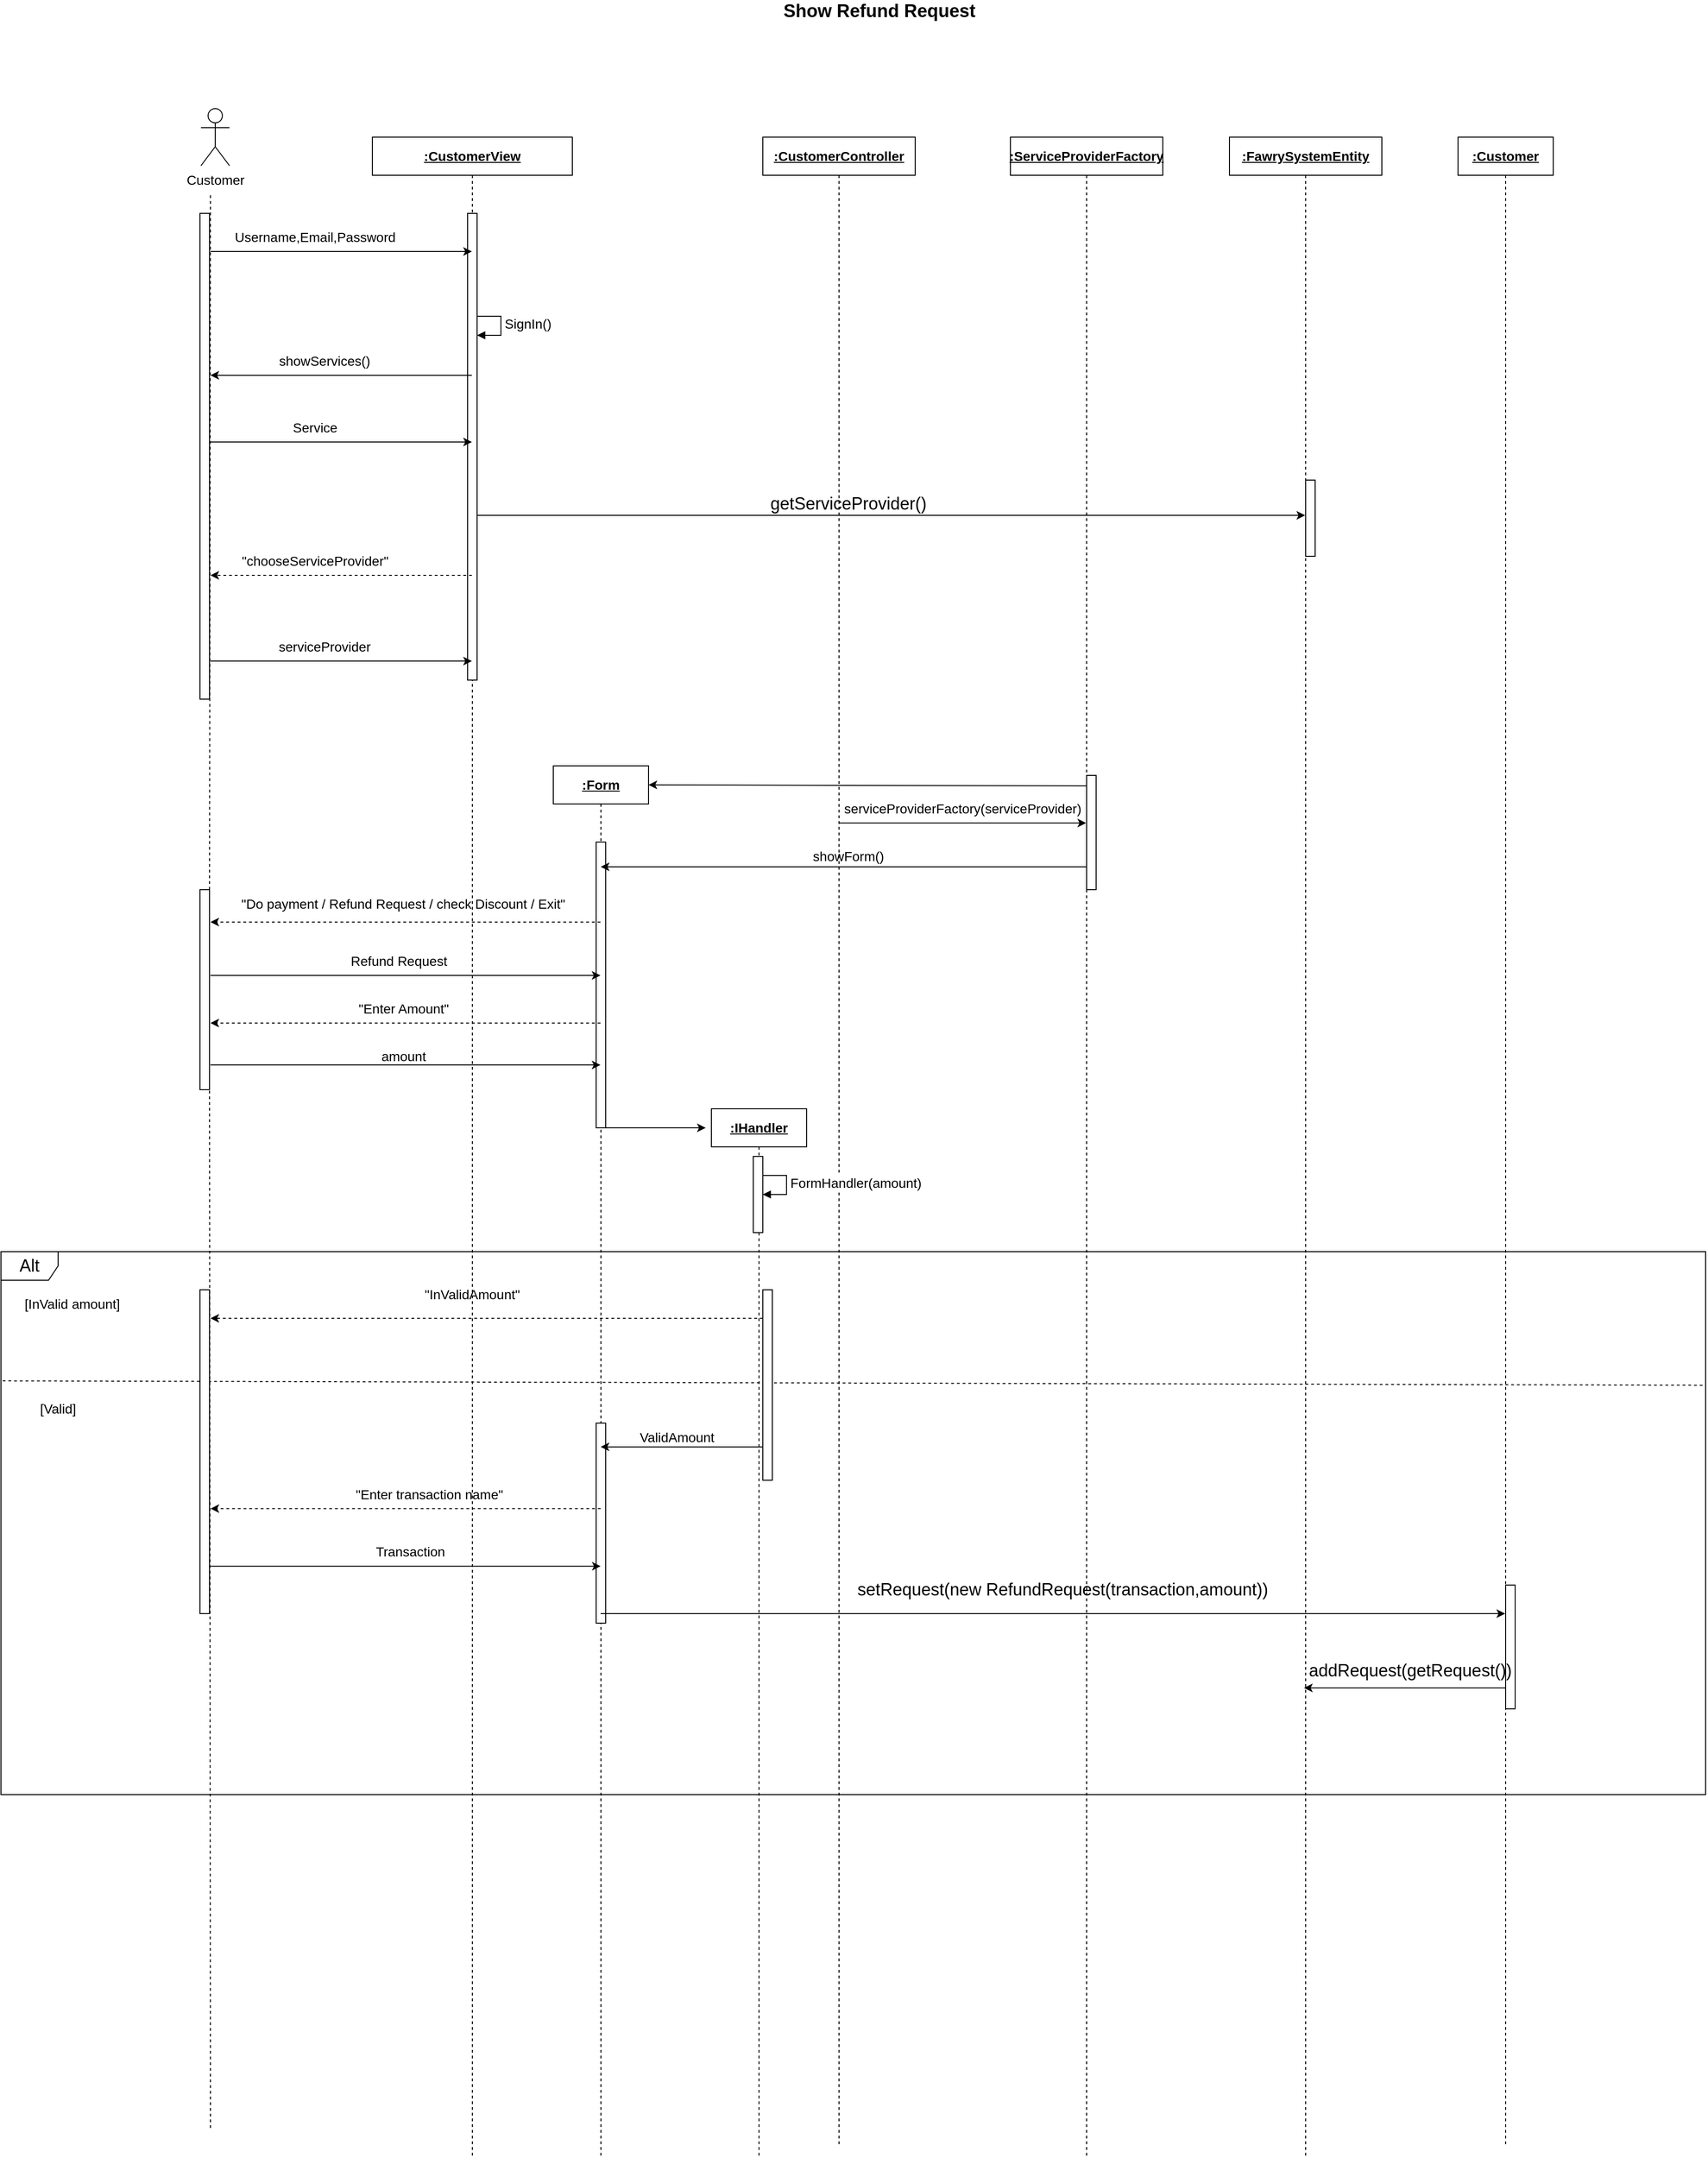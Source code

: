 <mxfile version="18.1.3" type="device"><diagram id="UC9l4xYaMhEunZWVFdHV" name="Refund Request"><mxGraphModel dx="1888" dy="672" grid="1" gridSize="10" guides="1" tooltips="1" connect="1" arrows="1" fold="1" page="1" pageScale="1" pageWidth="850" pageHeight="1100" math="0" shadow="0"><root><mxCell id="0"/><mxCell id="1" parent="0"/><mxCell id="xVKkmV0W3ULrZP0KY4hp-128" value="Alt" style="shape=umlFrame;whiteSpace=wrap;html=1;fontSize=18;" parent="1" vertex="1"><mxGeometry x="-110" y="1340" width="1790" height="570" as="geometry"/></mxCell><mxCell id="xVKkmV0W3ULrZP0KY4hp-71" value="Customer" style="shape=umlActor;verticalLabelPosition=bottom;verticalAlign=top;html=1;outlineConnect=0;fontSize=14;" parent="1" vertex="1"><mxGeometry x="100" y="140" width="30" height="60" as="geometry"/></mxCell><mxCell id="xVKkmV0W3ULrZP0KY4hp-72" value="" style="endArrow=none;dashed=1;html=1;rounded=0;fontSize=14;startArrow=none;" parent="1" source="xVKkmV0W3ULrZP0KY4hp-132" edge="1"><mxGeometry width="50" height="50" relative="1" as="geometry"><mxPoint x="110" y="2260" as="sourcePoint"/><mxPoint x="110" y="230" as="targetPoint"/></mxGeometry></mxCell><mxCell id="xVKkmV0W3ULrZP0KY4hp-73" value="&lt;u&gt;&lt;b&gt;:CustomerView&lt;/b&gt;&lt;/u&gt;" style="shape=umlLifeline;perimeter=lifelinePerimeter;whiteSpace=wrap;html=1;container=1;collapsible=0;recursiveResize=0;outlineConnect=0;fontSize=14;" parent="1" vertex="1"><mxGeometry x="280" y="170" width="210" height="2120" as="geometry"/></mxCell><mxCell id="xVKkmV0W3ULrZP0KY4hp-74" value="SignIn()" style="edgeStyle=orthogonalEdgeStyle;html=1;align=left;spacingLeft=2;endArrow=block;rounded=0;entryX=1;entryY=0;fontSize=14;" parent="xVKkmV0W3ULrZP0KY4hp-73" edge="1"><mxGeometry relative="1" as="geometry"><mxPoint x="105" y="188" as="sourcePoint"/><Array as="points"><mxPoint x="135" y="188"/></Array><mxPoint x="110" y="208" as="targetPoint"/></mxGeometry></mxCell><mxCell id="xVKkmV0W3ULrZP0KY4hp-75" value="&quot;Do payment / Refund Request / check Discount / Exit&quot;" style="text;html=1;strokeColor=none;fillColor=none;align=center;verticalAlign=middle;whiteSpace=wrap;rounded=0;fontSize=14;" parent="xVKkmV0W3ULrZP0KY4hp-73" vertex="1"><mxGeometry x="-150" y="790" width="365" height="30" as="geometry"/></mxCell><mxCell id="xVKkmV0W3ULrZP0KY4hp-76" value="Refund Request" style="text;html=1;strokeColor=none;fillColor=none;align=center;verticalAlign=middle;whiteSpace=wrap;rounded=0;fontSize=14;" parent="xVKkmV0W3ULrZP0KY4hp-73" vertex="1"><mxGeometry x="-42.5" y="850" width="140" height="30" as="geometry"/></mxCell><mxCell id="xVKkmV0W3ULrZP0KY4hp-77" value="&quot;Enter Amount&quot;" style="text;html=1;strokeColor=none;fillColor=none;align=center;verticalAlign=middle;whiteSpace=wrap;rounded=0;fontSize=14;" parent="xVKkmV0W3ULrZP0KY4hp-73" vertex="1"><mxGeometry x="-32.5" y="900" width="130" height="30" as="geometry"/></mxCell><mxCell id="xVKkmV0W3ULrZP0KY4hp-78" value="amount" style="text;html=1;strokeColor=none;fillColor=none;align=center;verticalAlign=middle;whiteSpace=wrap;rounded=0;fontSize=14;" parent="xVKkmV0W3ULrZP0KY4hp-73" vertex="1"><mxGeometry x="2.5" y="950" width="60" height="30" as="geometry"/></mxCell><mxCell id="xVKkmV0W3ULrZP0KY4hp-79" value="&quot;InValidAmount&quot;" style="text;html=1;strokeColor=none;fillColor=none;align=center;verticalAlign=middle;whiteSpace=wrap;rounded=0;fontSize=14;" parent="xVKkmV0W3ULrZP0KY4hp-73" vertex="1"><mxGeometry x="75" y="1200" width="60" height="30" as="geometry"/></mxCell><mxCell id="xVKkmV0W3ULrZP0KY4hp-134" value="" style="html=1;points=[];perimeter=orthogonalPerimeter;fontSize=18;" parent="xVKkmV0W3ULrZP0KY4hp-73" vertex="1"><mxGeometry x="100" y="80" width="10" height="490" as="geometry"/></mxCell><mxCell id="xVKkmV0W3ULrZP0KY4hp-80" value="" style="endArrow=classic;html=1;rounded=0;fontSize=14;" parent="1" target="xVKkmV0W3ULrZP0KY4hp-73" edge="1"><mxGeometry width="50" height="50" relative="1" as="geometry"><mxPoint x="110" y="290" as="sourcePoint"/><mxPoint x="490" y="430" as="targetPoint"/></mxGeometry></mxCell><mxCell id="xVKkmV0W3ULrZP0KY4hp-81" value="Username,Email,Password" style="text;html=1;strokeColor=none;fillColor=none;align=center;verticalAlign=middle;whiteSpace=wrap;rounded=0;fontSize=14;" parent="1" vertex="1"><mxGeometry x="190" y="260" width="60" height="30" as="geometry"/></mxCell><mxCell id="xVKkmV0W3ULrZP0KY4hp-82" value="" style="endArrow=classic;html=1;rounded=0;fontSize=14;" parent="1" source="xVKkmV0W3ULrZP0KY4hp-73" edge="1"><mxGeometry width="50" height="50" relative="1" as="geometry"><mxPoint x="440" y="480" as="sourcePoint"/><mxPoint x="110" y="420" as="targetPoint"/></mxGeometry></mxCell><mxCell id="xVKkmV0W3ULrZP0KY4hp-83" value="showServices()" style="text;html=1;strokeColor=none;fillColor=none;align=center;verticalAlign=middle;whiteSpace=wrap;rounded=0;fontSize=14;" parent="1" vertex="1"><mxGeometry x="200" y="390" width="60" height="30" as="geometry"/></mxCell><mxCell id="xVKkmV0W3ULrZP0KY4hp-84" value="" style="endArrow=classic;html=1;rounded=0;fontSize=14;" parent="1" target="xVKkmV0W3ULrZP0KY4hp-73" edge="1"><mxGeometry width="50" height="50" relative="1" as="geometry"><mxPoint x="110" y="490" as="sourcePoint"/><mxPoint x="490" y="430" as="targetPoint"/></mxGeometry></mxCell><mxCell id="xVKkmV0W3ULrZP0KY4hp-85" value="Service" style="text;html=1;strokeColor=none;fillColor=none;align=center;verticalAlign=middle;whiteSpace=wrap;rounded=0;fontSize=14;" parent="1" vertex="1"><mxGeometry x="190" y="460" width="60" height="30" as="geometry"/></mxCell><mxCell id="xVKkmV0W3ULrZP0KY4hp-86" value="&lt;u&gt;&lt;b&gt;:FawrySystemEntity&lt;/b&gt;&lt;/u&gt;" style="shape=umlLifeline;perimeter=lifelinePerimeter;whiteSpace=wrap;html=1;container=1;collapsible=0;recursiveResize=0;outlineConnect=0;fontSize=14;" parent="1" vertex="1"><mxGeometry x="1180" y="170" width="160" height="2120" as="geometry"/></mxCell><mxCell id="xVKkmV0W3ULrZP0KY4hp-146" value="" style="html=1;points=[];perimeter=orthogonalPerimeter;fontSize=18;" parent="xVKkmV0W3ULrZP0KY4hp-86" vertex="1"><mxGeometry x="80" y="360" width="10" height="80" as="geometry"/></mxCell><mxCell id="xVKkmV0W3ULrZP0KY4hp-87" value="" style="endArrow=classic;html=1;rounded=0;fontSize=12;" parent="1" target="xVKkmV0W3ULrZP0KY4hp-86" edge="1"><mxGeometry width="50" height="50" relative="1" as="geometry"><mxPoint x="390" y="567" as="sourcePoint"/><mxPoint x="509.5" y="567" as="targetPoint"/></mxGeometry></mxCell><mxCell id="xVKkmV0W3ULrZP0KY4hp-88" value="" style="endArrow=classic;html=1;rounded=0;fontSize=14;dashed=1;" parent="1" source="xVKkmV0W3ULrZP0KY4hp-73" edge="1"><mxGeometry width="50" height="50" relative="1" as="geometry"><mxPoint x="340" y="630" as="sourcePoint"/><mxPoint x="110" y="630" as="targetPoint"/></mxGeometry></mxCell><mxCell id="xVKkmV0W3ULrZP0KY4hp-89" value="&quot;chooseServiceProvider&quot;" style="text;html=1;strokeColor=none;fillColor=none;align=center;verticalAlign=middle;whiteSpace=wrap;rounded=0;fontSize=14;" parent="1" vertex="1"><mxGeometry x="190" y="600" width="60" height="30" as="geometry"/></mxCell><mxCell id="xVKkmV0W3ULrZP0KY4hp-90" value="" style="endArrow=classic;html=1;rounded=0;fontSize=14;" parent="1" target="xVKkmV0W3ULrZP0KY4hp-73" edge="1"><mxGeometry width="50" height="50" relative="1" as="geometry"><mxPoint x="110" y="720" as="sourcePoint"/><mxPoint x="490" y="430" as="targetPoint"/></mxGeometry></mxCell><mxCell id="xVKkmV0W3ULrZP0KY4hp-91" value="serviceProvider" style="text;html=1;strokeColor=none;fillColor=none;align=center;verticalAlign=middle;whiteSpace=wrap;rounded=0;fontSize=14;" parent="1" vertex="1"><mxGeometry x="200" y="690" width="60" height="30" as="geometry"/></mxCell><mxCell id="xVKkmV0W3ULrZP0KY4hp-92" value="" style="endArrow=classic;html=1;rounded=0;fontSize=14;" parent="1" edge="1"><mxGeometry width="50" height="50" relative="1" as="geometry"><mxPoint x="769.894" y="890.0" as="sourcePoint"/><mxPoint x="1029.5" y="890.0" as="targetPoint"/></mxGeometry></mxCell><mxCell id="xVKkmV0W3ULrZP0KY4hp-93" value="&lt;u&gt;&lt;b&gt;:CustomerController&lt;/b&gt;&lt;/u&gt;" style="shape=umlLifeline;perimeter=lifelinePerimeter;whiteSpace=wrap;html=1;container=1;collapsible=0;recursiveResize=0;outlineConnect=0;fontSize=14;" parent="1" vertex="1"><mxGeometry x="690" y="170" width="160" height="2110" as="geometry"/></mxCell><mxCell id="xVKkmV0W3ULrZP0KY4hp-94" value="showForm()" style="text;html=1;strokeColor=none;fillColor=none;align=center;verticalAlign=middle;whiteSpace=wrap;rounded=0;fontSize=14;" parent="xVKkmV0W3ULrZP0KY4hp-93" vertex="1"><mxGeometry x="25" y="740" width="130" height="30" as="geometry"/></mxCell><mxCell id="xVKkmV0W3ULrZP0KY4hp-95" value="&lt;u&gt;&lt;b&gt;:ServiceProviderFactory&lt;/b&gt;&lt;/u&gt;" style="shape=umlLifeline;perimeter=lifelinePerimeter;whiteSpace=wrap;html=1;container=1;collapsible=0;recursiveResize=0;outlineConnect=0;fontSize=14;" parent="1" vertex="1"><mxGeometry x="950" y="170" width="160" height="2120" as="geometry"/></mxCell><mxCell id="xVKkmV0W3ULrZP0KY4hp-135" value="" style="html=1;points=[];perimeter=orthogonalPerimeter;fontSize=18;" parent="xVKkmV0W3ULrZP0KY4hp-95" vertex="1"><mxGeometry x="80" y="670" width="10" height="120" as="geometry"/></mxCell><mxCell id="xVKkmV0W3ULrZP0KY4hp-96" value="getServiceProvider()" style="text;html=1;strokeColor=none;fillColor=none;align=center;verticalAlign=middle;whiteSpace=wrap;rounded=0;fontSize=18;" parent="1" vertex="1"><mxGeometry x="750" y="540" width="60" height="30" as="geometry"/></mxCell><mxCell id="xVKkmV0W3ULrZP0KY4hp-97" value="serviceProviderFactory(serviceProvider)" style="text;html=1;strokeColor=none;fillColor=none;align=center;verticalAlign=middle;whiteSpace=wrap;rounded=0;fontSize=14;" parent="1" vertex="1"><mxGeometry x="870" y="860" width="60" height="30" as="geometry"/></mxCell><mxCell id="xVKkmV0W3ULrZP0KY4hp-98" value="" style="endArrow=classic;html=1;rounded=0;fontSize=14;" parent="1" edge="1"><mxGeometry width="50" height="50" relative="1" as="geometry"><mxPoint x="1029.5" y="851.0" as="sourcePoint"/><mxPoint x="570" y="850.0" as="targetPoint"/></mxGeometry></mxCell><mxCell id="xVKkmV0W3ULrZP0KY4hp-99" value="&lt;b&gt;&lt;u&gt;:Form&lt;/u&gt;&lt;/b&gt;" style="shape=umlLifeline;perimeter=lifelinePerimeter;whiteSpace=wrap;html=1;container=1;collapsible=0;recursiveResize=0;outlineConnect=0;fontSize=14;" parent="1" vertex="1"><mxGeometry x="470" y="830" width="100" height="1460" as="geometry"/></mxCell><mxCell id="xVKkmV0W3ULrZP0KY4hp-136" value="" style="html=1;points=[];perimeter=orthogonalPerimeter;fontSize=18;" parent="xVKkmV0W3ULrZP0KY4hp-99" vertex="1"><mxGeometry x="45" y="80" width="10" height="300" as="geometry"/></mxCell><mxCell id="xVKkmV0W3ULrZP0KY4hp-138" value="" style="html=1;points=[];perimeter=orthogonalPerimeter;fontSize=18;" parent="xVKkmV0W3ULrZP0KY4hp-99" vertex="1"><mxGeometry x="45" y="690" width="10" height="210" as="geometry"/></mxCell><mxCell id="xVKkmV0W3ULrZP0KY4hp-100" value="" style="endArrow=classic;html=1;rounded=0;fontSize=14;" parent="1" edge="1"><mxGeometry width="50" height="50" relative="1" as="geometry"><mxPoint x="1029.5" y="936.0" as="sourcePoint"/><mxPoint x="519.855" y="936.0" as="targetPoint"/></mxGeometry></mxCell><mxCell id="xVKkmV0W3ULrZP0KY4hp-101" value="" style="endArrow=classic;html=1;rounded=0;fontSize=14;dashed=1;" parent="1" edge="1"><mxGeometry width="50" height="50" relative="1" as="geometry"><mxPoint x="519.5" y="994" as="sourcePoint"/><mxPoint x="110" y="994" as="targetPoint"/></mxGeometry></mxCell><mxCell id="xVKkmV0W3ULrZP0KY4hp-102" value="" style="endArrow=classic;html=1;rounded=0;fontSize=14;" parent="1" target="xVKkmV0W3ULrZP0KY4hp-99" edge="1"><mxGeometry width="50" height="50" relative="1" as="geometry"><mxPoint x="110" y="1050.0" as="sourcePoint"/><mxPoint x="400" y="1000" as="targetPoint"/></mxGeometry></mxCell><mxCell id="xVKkmV0W3ULrZP0KY4hp-103" value="" style="endArrow=classic;html=1;rounded=0;fontSize=14;dashed=1;" parent="1" source="xVKkmV0W3ULrZP0KY4hp-99" edge="1"><mxGeometry width="50" height="50" relative="1" as="geometry"><mxPoint x="350" y="1040" as="sourcePoint"/><mxPoint x="110" y="1100" as="targetPoint"/></mxGeometry></mxCell><mxCell id="xVKkmV0W3ULrZP0KY4hp-104" value="" style="endArrow=classic;html=1;rounded=0;fontSize=14;" parent="1" edge="1"><mxGeometry width="50" height="50" relative="1" as="geometry"><mxPoint x="110" y="1144" as="sourcePoint"/><mxPoint x="519.5" y="1144" as="targetPoint"/></mxGeometry></mxCell><mxCell id="xVKkmV0W3ULrZP0KY4hp-105" value="" style="endArrow=classic;html=1;rounded=0;fontSize=14;" parent="1" source="xVKkmV0W3ULrZP0KY4hp-99" edge="1"><mxGeometry width="50" height="50" relative="1" as="geometry"><mxPoint x="350" y="1030" as="sourcePoint"/><mxPoint x="630" y="1210" as="targetPoint"/></mxGeometry></mxCell><mxCell id="xVKkmV0W3ULrZP0KY4hp-106" value="&lt;b&gt;&lt;u&gt;:IHandler&lt;/u&gt;&lt;/b&gt;" style="shape=umlLifeline;perimeter=lifelinePerimeter;whiteSpace=wrap;html=1;container=1;collapsible=0;recursiveResize=0;outlineConnect=0;fontSize=14;" parent="1" vertex="1"><mxGeometry x="636" y="1190" width="100" height="1100" as="geometry"/></mxCell><mxCell id="xVKkmV0W3ULrZP0KY4hp-107" value="FormHandler(amount)" style="edgeStyle=orthogonalEdgeStyle;html=1;align=left;spacingLeft=2;endArrow=block;rounded=0;entryX=1;entryY=0;fontSize=14;" parent="xVKkmV0W3ULrZP0KY4hp-106" edge="1"><mxGeometry relative="1" as="geometry"><mxPoint x="48.92" y="70" as="sourcePoint"/><Array as="points"><mxPoint x="78.92" y="70"/></Array><mxPoint x="53.92" y="90" as="targetPoint"/></mxGeometry></mxCell><mxCell id="xVKkmV0W3ULrZP0KY4hp-143" value="" style="html=1;points=[];perimeter=orthogonalPerimeter;fontSize=18;" parent="xVKkmV0W3ULrZP0KY4hp-106" vertex="1"><mxGeometry x="44" y="50" width="10" height="80" as="geometry"/></mxCell><mxCell id="xVKkmV0W3ULrZP0KY4hp-109" value="[InValid amount]" style="text;html=1;strokeColor=none;fillColor=none;align=center;verticalAlign=middle;whiteSpace=wrap;rounded=0;fontSize=14;" parent="1" vertex="1"><mxGeometry x="-90" y="1380" width="110" height="30" as="geometry"/></mxCell><mxCell id="xVKkmV0W3ULrZP0KY4hp-110" value="" style="endArrow=classic;html=1;rounded=0;fontSize=14;dashed=1;startArrow=none;" parent="1" source="xVKkmV0W3ULrZP0KY4hp-144" edge="1"><mxGeometry width="50" height="50" relative="1" as="geometry"><mxPoint x="690" y="1410" as="sourcePoint"/><mxPoint x="110" y="1410" as="targetPoint"/></mxGeometry></mxCell><mxCell id="xVKkmV0W3ULrZP0KY4hp-111" value="" style="endArrow=none;dashed=1;html=1;rounded=0;fontSize=14;exitX=0.001;exitY=0.238;exitDx=0;exitDy=0;exitPerimeter=0;entryX=1;entryY=0.246;entryDx=0;entryDy=0;entryPerimeter=0;" parent="1" source="xVKkmV0W3ULrZP0KY4hp-128" target="xVKkmV0W3ULrZP0KY4hp-128" edge="1"><mxGeometry width="50" height="50" relative="1" as="geometry"><mxPoint x="-10" y="1480" as="sourcePoint"/><mxPoint x="750" y="1480" as="targetPoint"/></mxGeometry></mxCell><mxCell id="xVKkmV0W3ULrZP0KY4hp-112" value="[Valid]" style="text;html=1;strokeColor=none;fillColor=none;align=center;verticalAlign=middle;whiteSpace=wrap;rounded=0;fontSize=14;" parent="1" vertex="1"><mxGeometry x="-80" y="1490" width="60" height="30" as="geometry"/></mxCell><mxCell id="xVKkmV0W3ULrZP0KY4hp-113" value="" style="endArrow=classic;html=1;rounded=0;fontSize=14;entryX=0.697;entryY=0.367;entryDx=0;entryDy=0;entryPerimeter=0;" parent="1" edge="1"><mxGeometry width="50" height="50" relative="1" as="geometry"><mxPoint x="690" y="1545" as="sourcePoint"/><mxPoint x="519.72" y="1544.937" as="targetPoint"/></mxGeometry></mxCell><mxCell id="xVKkmV0W3ULrZP0KY4hp-114" value="ValidAmount" style="text;html=1;strokeColor=none;fillColor=none;align=center;verticalAlign=middle;whiteSpace=wrap;rounded=0;fontSize=14;" parent="1" vertex="1"><mxGeometry x="570" y="1520" width="60" height="30" as="geometry"/></mxCell><mxCell id="xVKkmV0W3ULrZP0KY4hp-115" value="" style="endArrow=classic;html=1;rounded=0;fontSize=14;entryX=0.158;entryY=0.409;entryDx=0;entryDy=0;entryPerimeter=0;exitX=0.697;exitY=0.409;exitDx=0;exitDy=0;exitPerimeter=0;dashed=1;" parent="1" edge="1"><mxGeometry width="50" height="50" relative="1" as="geometry"><mxPoint x="519.72" y="1609.799" as="sourcePoint"/><mxPoint x="110.08" y="1609.799" as="targetPoint"/></mxGeometry></mxCell><mxCell id="xVKkmV0W3ULrZP0KY4hp-116" value="&quot;Enter transaction name&quot;" style="text;html=1;strokeColor=none;fillColor=none;align=center;verticalAlign=middle;whiteSpace=wrap;rounded=0;fontSize=14;" parent="1" vertex="1"><mxGeometry x="250" y="1580" width="180" height="30" as="geometry"/></mxCell><mxCell id="xVKkmV0W3ULrZP0KY4hp-117" value="" style="endArrow=classic;html=1;rounded=0;fontSize=14;exitX=0.158;exitY=0.494;exitDx=0;exitDy=0;exitPerimeter=0;entryX=0.697;entryY=0.494;entryDx=0;entryDy=0;entryPerimeter=0;" parent="1" edge="1"><mxGeometry width="50" height="50" relative="1" as="geometry"><mxPoint x="110.08" y="1670.234" as="sourcePoint"/><mxPoint x="519.72" y="1670.234" as="targetPoint"/></mxGeometry></mxCell><mxCell id="xVKkmV0W3ULrZP0KY4hp-118" value="Transaction" style="text;html=1;strokeColor=none;fillColor=none;align=center;verticalAlign=middle;whiteSpace=wrap;rounded=0;fontSize=14;" parent="1" vertex="1"><mxGeometry x="290" y="1640" width="60" height="30" as="geometry"/></mxCell><mxCell id="xVKkmV0W3ULrZP0KY4hp-123" value="&lt;font style=&quot;font-size: 14px;&quot;&gt;&lt;b&gt;&lt;u&gt;:Customer&lt;/u&gt;&lt;/b&gt;&lt;/font&gt;" style="shape=umlLifeline;perimeter=lifelinePerimeter;whiteSpace=wrap;html=1;container=1;collapsible=0;recursiveResize=0;outlineConnect=0;" parent="1" vertex="1"><mxGeometry x="1420" y="170" width="100" height="2110" as="geometry"/></mxCell><mxCell id="xVKkmV0W3ULrZP0KY4hp-141" value="" style="html=1;points=[];perimeter=orthogonalPerimeter;fontSize=18;" parent="xVKkmV0W3ULrZP0KY4hp-123" vertex="1"><mxGeometry x="50" y="1520" width="10" height="130" as="geometry"/></mxCell><mxCell id="xVKkmV0W3ULrZP0KY4hp-124" value="" style="endArrow=classic;html=1;rounded=0;fontSize=14;exitX=0.697;exitY=0.564;exitDx=0;exitDy=0;exitPerimeter=0;" parent="1" target="xVKkmV0W3ULrZP0KY4hp-123" edge="1"><mxGeometry width="50" height="50" relative="1" as="geometry"><mxPoint x="519.72" y="1720.004" as="sourcePoint"/><mxPoint x="670" y="1720" as="targetPoint"/></mxGeometry></mxCell><mxCell id="xVKkmV0W3ULrZP0KY4hp-125" value="&lt;font style=&quot;font-size: 18px;&quot;&gt;setRequest(new RefundRequest(transaction,amount))&lt;/font&gt;" style="text;html=1;strokeColor=none;fillColor=none;align=center;verticalAlign=middle;whiteSpace=wrap;rounded=0;fontSize=14;" parent="1" vertex="1"><mxGeometry x="770" y="1680" width="470" height="30" as="geometry"/></mxCell><mxCell id="xVKkmV0W3ULrZP0KY4hp-126" value="" style="endArrow=classic;html=1;rounded=0;fontSize=18;" parent="1" edge="1"><mxGeometry width="50" height="50" relative="1" as="geometry"><mxPoint x="1469.5" y="1798.0" as="sourcePoint"/><mxPoint x="1258.278" y="1798.0" as="targetPoint"/></mxGeometry></mxCell><mxCell id="xVKkmV0W3ULrZP0KY4hp-127" value="addRequest(getRequest())" style="text;html=1;strokeColor=none;fillColor=none;align=center;verticalAlign=middle;whiteSpace=wrap;rounded=0;fontSize=18;" parent="1" vertex="1"><mxGeometry x="1340" y="1760" width="60" height="40" as="geometry"/></mxCell><mxCell id="xVKkmV0W3ULrZP0KY4hp-130" value="" style="html=1;points=[];perimeter=orthogonalPerimeter;fontSize=18;" parent="1" vertex="1"><mxGeometry x="99" y="250" width="10" height="510" as="geometry"/></mxCell><mxCell id="xVKkmV0W3ULrZP0KY4hp-132" value="" style="html=1;points=[];perimeter=orthogonalPerimeter;fontSize=18;" parent="1" vertex="1"><mxGeometry x="99" y="960" width="10" height="210" as="geometry"/></mxCell><mxCell id="xVKkmV0W3ULrZP0KY4hp-133" value="" style="endArrow=none;dashed=1;html=1;rounded=0;fontSize=14;" parent="1" target="xVKkmV0W3ULrZP0KY4hp-132" edge="1"><mxGeometry width="50" height="50" relative="1" as="geometry"><mxPoint x="110" y="2260" as="sourcePoint"/><mxPoint x="110" y="230" as="targetPoint"/></mxGeometry></mxCell><mxCell id="xVKkmV0W3ULrZP0KY4hp-139" value="" style="html=1;points=[];perimeter=orthogonalPerimeter;fontSize=18;" parent="1" vertex="1"><mxGeometry x="99" y="1380" width="10" height="340" as="geometry"/></mxCell><mxCell id="xVKkmV0W3ULrZP0KY4hp-144" value="" style="html=1;points=[];perimeter=orthogonalPerimeter;fontSize=18;" parent="1" vertex="1"><mxGeometry x="690" y="1380" width="10" height="200" as="geometry"/></mxCell><mxCell id="xVKkmV0W3ULrZP0KY4hp-145" value="" style="endArrow=none;html=1;rounded=0;fontSize=14;dashed=1;" parent="1" target="xVKkmV0W3ULrZP0KY4hp-144" edge="1"><mxGeometry width="50" height="50" relative="1" as="geometry"><mxPoint x="690" y="1410.0" as="sourcePoint"/><mxPoint x="110" y="1410.0" as="targetPoint"/></mxGeometry></mxCell><mxCell id="aqY5KClWYUkjbCRBb0pM-1" value="&lt;font style=&quot;font-size: 19px;&quot;&gt;&lt;b&gt;Show Refund Request&lt;/b&gt;&lt;/font&gt;" style="text;html=1;strokeColor=none;fillColor=none;align=center;verticalAlign=middle;whiteSpace=wrap;rounded=0;" parent="1" vertex="1"><mxGeometry x="685" y="30" width="255" height="15" as="geometry"/></mxCell></root></mxGraphModel></diagram></mxfile>